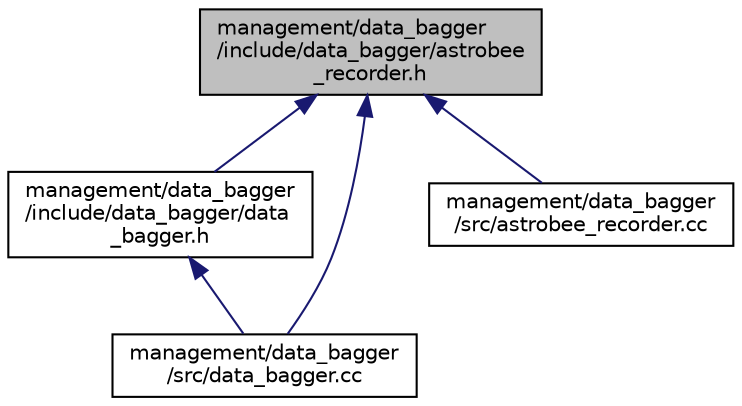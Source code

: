 digraph "management/data_bagger/include/data_bagger/astrobee_recorder.h"
{
 // LATEX_PDF_SIZE
  edge [fontname="Helvetica",fontsize="10",labelfontname="Helvetica",labelfontsize="10"];
  node [fontname="Helvetica",fontsize="10",shape=record];
  Node1 [label="management/data_bagger\l/include/data_bagger/astrobee\l_recorder.h",height=0.2,width=0.4,color="black", fillcolor="grey75", style="filled", fontcolor="black",tooltip=" "];
  Node1 -> Node2 [dir="back",color="midnightblue",fontsize="10",style="solid",fontname="Helvetica"];
  Node2 [label="management/data_bagger\l/include/data_bagger/data\l_bagger.h",height=0.2,width=0.4,color="black", fillcolor="white", style="filled",URL="$data__bagger_8h.html",tooltip=" "];
  Node2 -> Node3 [dir="back",color="midnightblue",fontsize="10",style="solid",fontname="Helvetica"];
  Node3 [label="management/data_bagger\l/src/data_bagger.cc",height=0.2,width=0.4,color="black", fillcolor="white", style="filled",URL="$data__bagger_8cc.html",tooltip=" "];
  Node1 -> Node4 [dir="back",color="midnightblue",fontsize="10",style="solid",fontname="Helvetica"];
  Node4 [label="management/data_bagger\l/src/astrobee_recorder.cc",height=0.2,width=0.4,color="black", fillcolor="white", style="filled",URL="$astrobee__recorder_8cc.html",tooltip=" "];
  Node1 -> Node3 [dir="back",color="midnightblue",fontsize="10",style="solid",fontname="Helvetica"];
}
